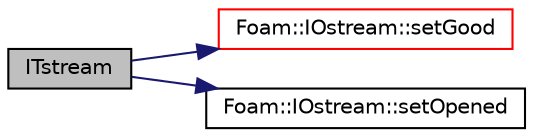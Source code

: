 digraph "ITstream"
{
  bgcolor="transparent";
  edge [fontname="Helvetica",fontsize="10",labelfontname="Helvetica",labelfontsize="10"];
  node [fontname="Helvetica",fontsize="10",shape=record];
  rankdir="LR";
  Node1 [label="ITstream",height=0.2,width=0.4,color="black", fillcolor="grey75", style="filled", fontcolor="black"];
  Node1 -> Node2 [color="midnightblue",fontsize="10",style="solid",fontname="Helvetica"];
  Node2 [label="Foam::IOstream::setGood",height=0.2,width=0.4,color="red",URL="$a01185.html#a473118515da3a7497d0673dd24674c70",tooltip="Set stream to be good. "];
  Node1 -> Node3 [color="midnightblue",fontsize="10",style="solid",fontname="Helvetica"];
  Node3 [label="Foam::IOstream::setOpened",height=0.2,width=0.4,color="black",URL="$a01185.html#ab945a2e2c4278c06f4527d8e163b904e",tooltip="Set stream opened. "];
}
